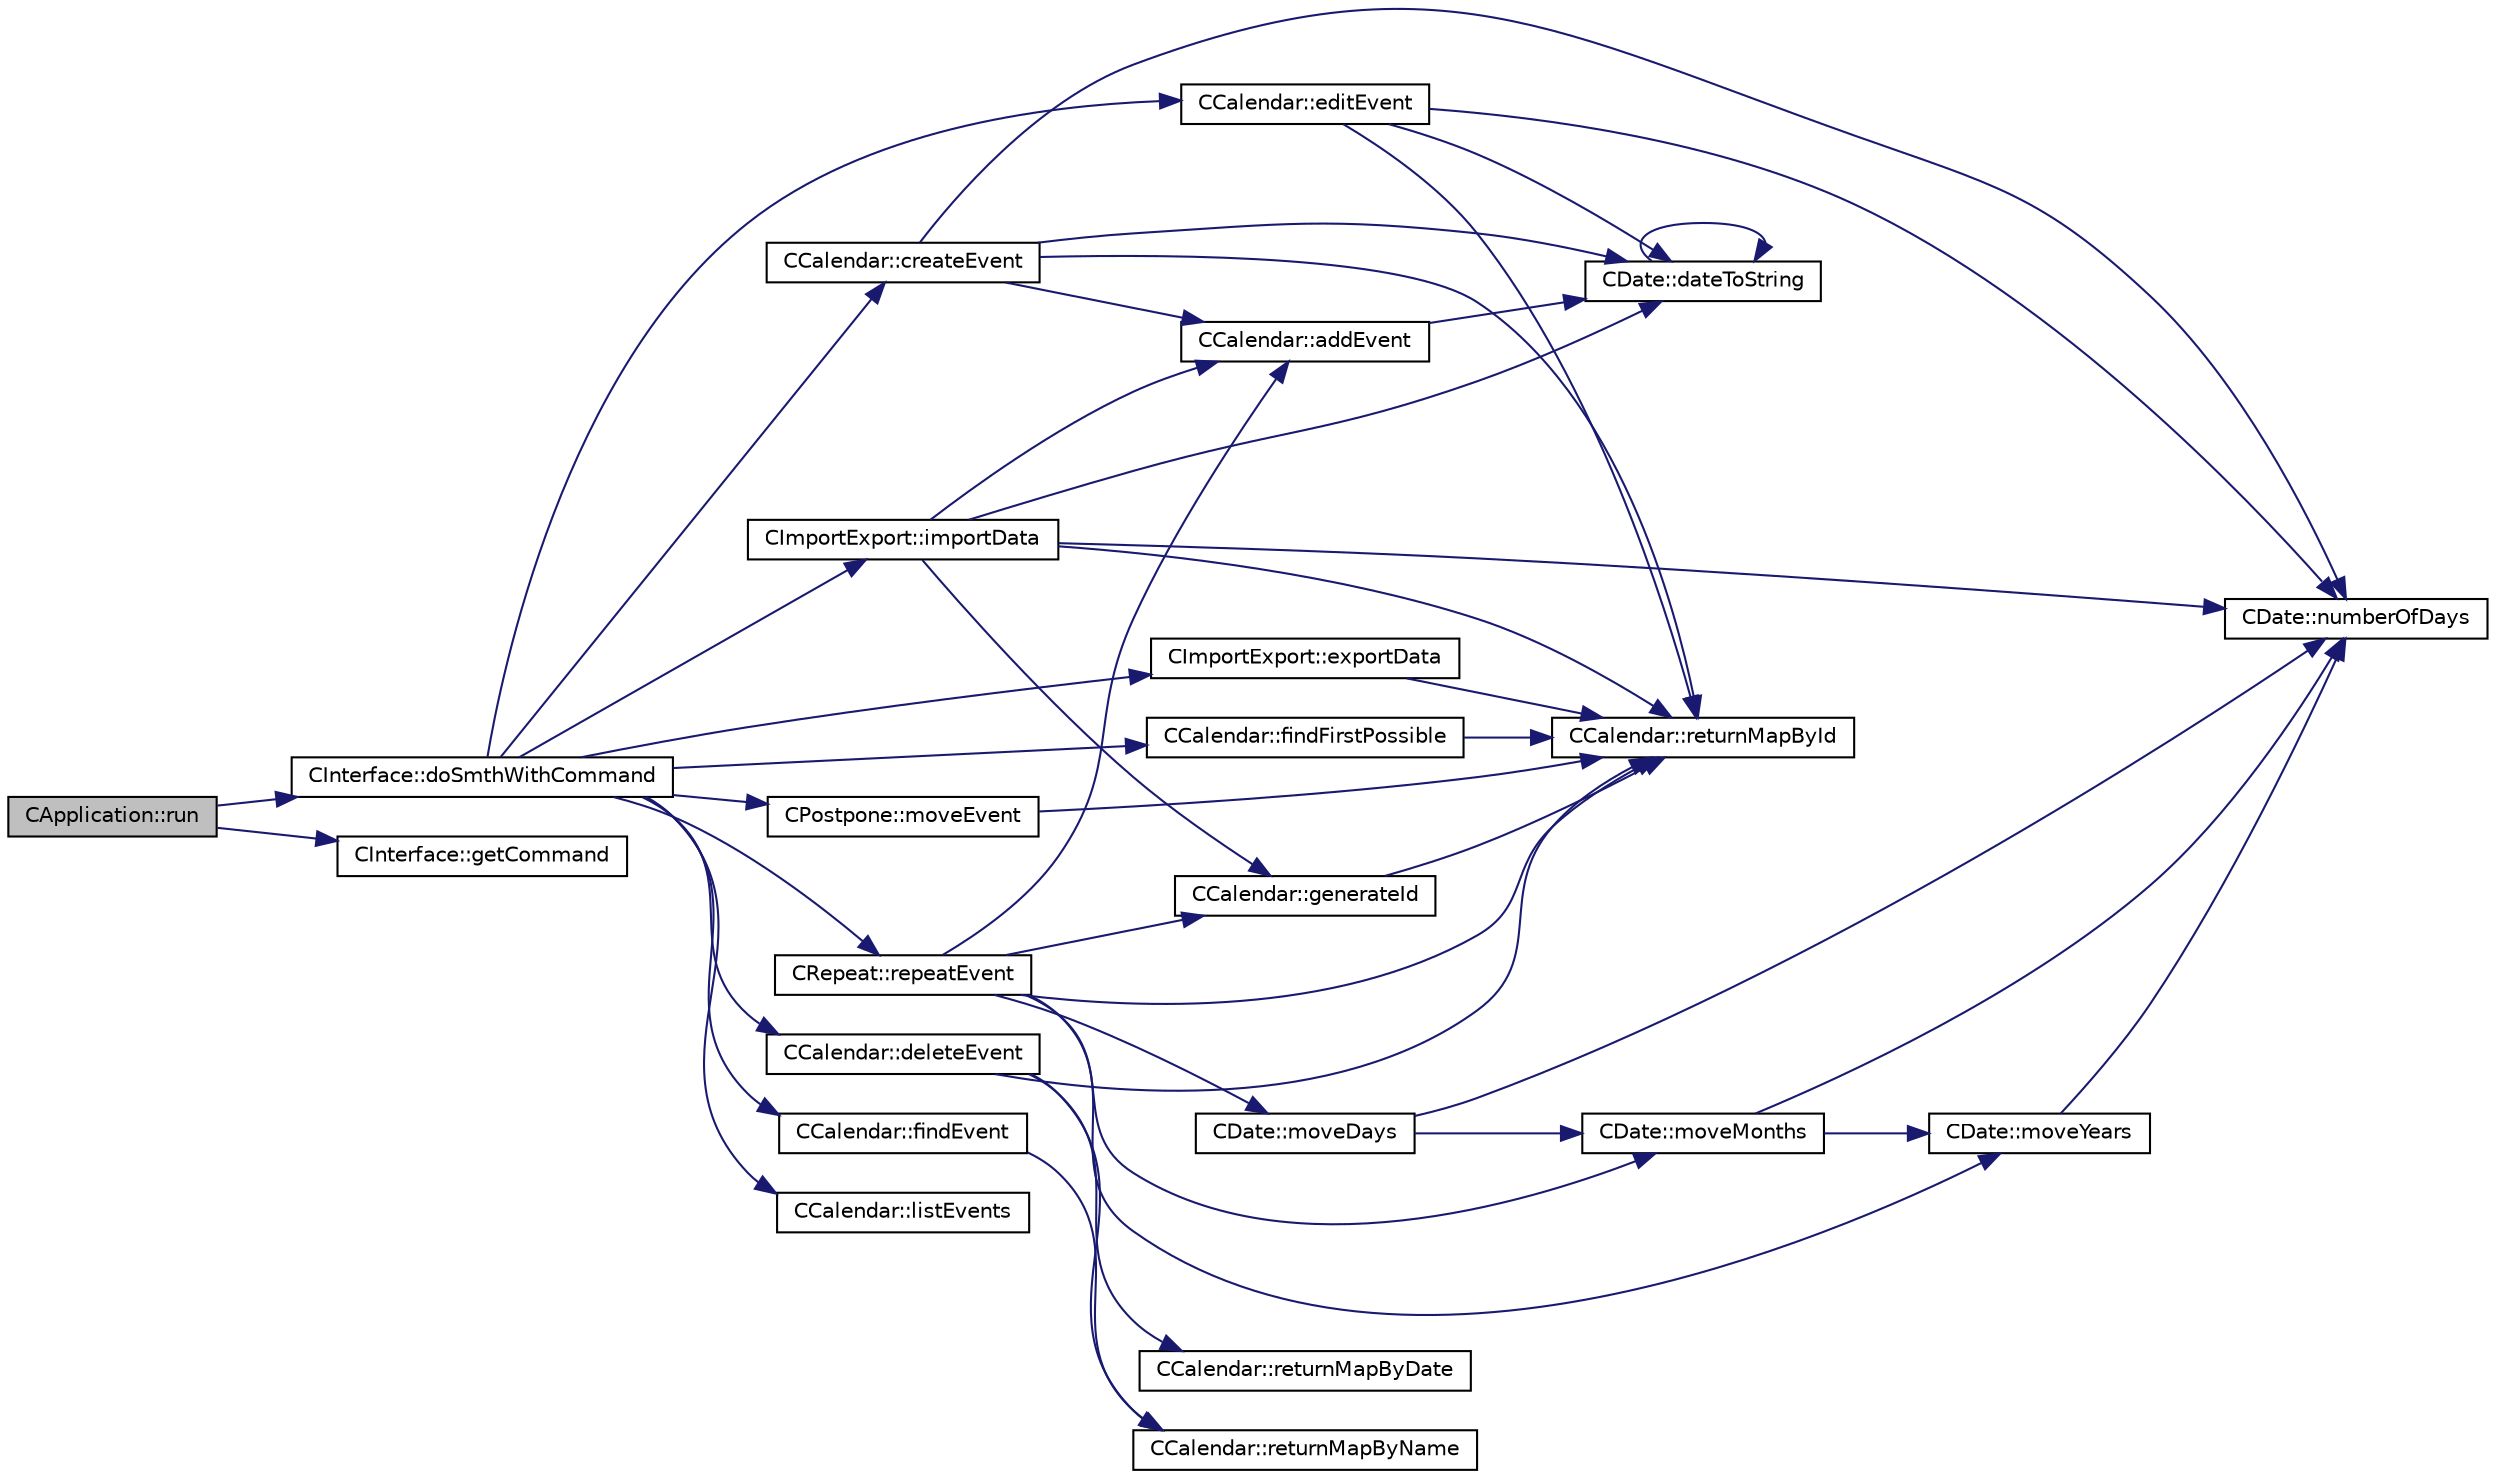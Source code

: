 digraph "CApplication::run"
{
 // LATEX_PDF_SIZE
  edge [fontname="Helvetica",fontsize="10",labelfontname="Helvetica",labelfontsize="10"];
  node [fontname="Helvetica",fontsize="10",shape=record];
  rankdir="LR";
  Node1 [label="CApplication::run",height=0.2,width=0.4,color="black", fillcolor="grey75", style="filled", fontcolor="black",tooltip=" "];
  Node1 -> Node2 [color="midnightblue",fontsize="10",style="solid",fontname="Helvetica"];
  Node2 [label="CInterface::doSmthWithCommand",height=0.2,width=0.4,color="black", fillcolor="white", style="filled",URL="$classCInterface.html#a2d740d4e6053226bb94ffd7e0b3f8d2f",tooltip=" "];
  Node2 -> Node3 [color="midnightblue",fontsize="10",style="solid",fontname="Helvetica"];
  Node3 [label="CCalendar::createEvent",height=0.2,width=0.4,color="black", fillcolor="white", style="filled",URL="$classCCalendar.html#ab40814a65b4e2cb8658c7afc9619255d",tooltip=" "];
  Node3 -> Node4 [color="midnightblue",fontsize="10",style="solid",fontname="Helvetica"];
  Node4 [label="CCalendar::addEvent",height=0.2,width=0.4,color="black", fillcolor="white", style="filled",URL="$classCCalendar.html#abf5f85d44826dd74a70c1aa69f6979e0",tooltip=" "];
  Node4 -> Node5 [color="midnightblue",fontsize="10",style="solid",fontname="Helvetica"];
  Node5 [label="CDate::dateToString",height=0.2,width=0.4,color="black", fillcolor="white", style="filled",URL="$classCDate.html#a423487379fcbc97fa86585126ad8dee9",tooltip=" "];
  Node5 -> Node5 [color="midnightblue",fontsize="10",style="solid",fontname="Helvetica"];
  Node3 -> Node5 [color="midnightblue",fontsize="10",style="solid",fontname="Helvetica"];
  Node3 -> Node6 [color="midnightblue",fontsize="10",style="solid",fontname="Helvetica"];
  Node6 [label="CDate::numberOfDays",height=0.2,width=0.4,color="black", fillcolor="white", style="filled",URL="$classCDate.html#a14125ca46ce83ccd3f4b9d9f873caf6d",tooltip=" "];
  Node3 -> Node7 [color="midnightblue",fontsize="10",style="solid",fontname="Helvetica"];
  Node7 [label="CCalendar::returnMapById",height=0.2,width=0.4,color="black", fillcolor="white", style="filled",URL="$classCCalendar.html#a1120052209755bc9b1aff8b9f5e50eba",tooltip=" "];
  Node2 -> Node8 [color="midnightblue",fontsize="10",style="solid",fontname="Helvetica"];
  Node8 [label="CCalendar::deleteEvent",height=0.2,width=0.4,color="black", fillcolor="white", style="filled",URL="$classCCalendar.html#aca88757244f723aa93194eb42d6626d4",tooltip=" "];
  Node8 -> Node9 [color="midnightblue",fontsize="10",style="solid",fontname="Helvetica"];
  Node9 [label="CCalendar::returnMapByDate",height=0.2,width=0.4,color="black", fillcolor="white", style="filled",URL="$classCCalendar.html#a6dcbdf6dedfadc8905159e522a87cead",tooltip=" "];
  Node8 -> Node7 [color="midnightblue",fontsize="10",style="solid",fontname="Helvetica"];
  Node8 -> Node10 [color="midnightblue",fontsize="10",style="solid",fontname="Helvetica"];
  Node10 [label="CCalendar::returnMapByName",height=0.2,width=0.4,color="black", fillcolor="white", style="filled",URL="$classCCalendar.html#a60b07c55f05e291a077a3521e085e706",tooltip=" "];
  Node2 -> Node11 [color="midnightblue",fontsize="10",style="solid",fontname="Helvetica"];
  Node11 [label="CCalendar::editEvent",height=0.2,width=0.4,color="black", fillcolor="white", style="filled",URL="$classCCalendar.html#a94bad32ae062d80690a838591fb59009",tooltip=" "];
  Node11 -> Node5 [color="midnightblue",fontsize="10",style="solid",fontname="Helvetica"];
  Node11 -> Node6 [color="midnightblue",fontsize="10",style="solid",fontname="Helvetica"];
  Node11 -> Node7 [color="midnightblue",fontsize="10",style="solid",fontname="Helvetica"];
  Node2 -> Node12 [color="midnightblue",fontsize="10",style="solid",fontname="Helvetica"];
  Node12 [label="CImportExport::exportData",height=0.2,width=0.4,color="black", fillcolor="white", style="filled",URL="$classCImportExport.html#abb888d19346757508f59352913ade9de",tooltip=" "];
  Node12 -> Node7 [color="midnightblue",fontsize="10",style="solid",fontname="Helvetica"];
  Node2 -> Node13 [color="midnightblue",fontsize="10",style="solid",fontname="Helvetica"];
  Node13 [label="CCalendar::findEvent",height=0.2,width=0.4,color="black", fillcolor="white", style="filled",URL="$classCCalendar.html#a5f857663aea027ae9d822974eda44d34",tooltip=" "];
  Node13 -> Node10 [color="midnightblue",fontsize="10",style="solid",fontname="Helvetica"];
  Node2 -> Node14 [color="midnightblue",fontsize="10",style="solid",fontname="Helvetica"];
  Node14 [label="CCalendar::findFirstPossible",height=0.2,width=0.4,color="black", fillcolor="white", style="filled",URL="$classCCalendar.html#a193a333a15c459234ffb3ce3b49216fb",tooltip=" "];
  Node14 -> Node7 [color="midnightblue",fontsize="10",style="solid",fontname="Helvetica"];
  Node2 -> Node15 [color="midnightblue",fontsize="10",style="solid",fontname="Helvetica"];
  Node15 [label="CImportExport::importData",height=0.2,width=0.4,color="black", fillcolor="white", style="filled",URL="$classCImportExport.html#a5fd052de6e2947ad73a48bea50a651f6",tooltip=" "];
  Node15 -> Node4 [color="midnightblue",fontsize="10",style="solid",fontname="Helvetica"];
  Node15 -> Node5 [color="midnightblue",fontsize="10",style="solid",fontname="Helvetica"];
  Node15 -> Node16 [color="midnightblue",fontsize="10",style="solid",fontname="Helvetica"];
  Node16 [label="CCalendar::generateId",height=0.2,width=0.4,color="black", fillcolor="white", style="filled",URL="$classCCalendar.html#aff96e01495c697bf4fc33665a495a6c5",tooltip=" "];
  Node16 -> Node7 [color="midnightblue",fontsize="10",style="solid",fontname="Helvetica"];
  Node15 -> Node6 [color="midnightblue",fontsize="10",style="solid",fontname="Helvetica"];
  Node15 -> Node7 [color="midnightblue",fontsize="10",style="solid",fontname="Helvetica"];
  Node2 -> Node17 [color="midnightblue",fontsize="10",style="solid",fontname="Helvetica"];
  Node17 [label="CCalendar::listEvents",height=0.2,width=0.4,color="black", fillcolor="white", style="filled",URL="$classCCalendar.html#a0c2e455c09c8184af4dca3569cf988bb",tooltip=" "];
  Node2 -> Node18 [color="midnightblue",fontsize="10",style="solid",fontname="Helvetica"];
  Node18 [label="CPostpone::moveEvent",height=0.2,width=0.4,color="black", fillcolor="white", style="filled",URL="$classCPostpone.html#ad66e23006a0a88cd87699a2b73ce94d9",tooltip=" "];
  Node18 -> Node7 [color="midnightblue",fontsize="10",style="solid",fontname="Helvetica"];
  Node2 -> Node19 [color="midnightblue",fontsize="10",style="solid",fontname="Helvetica"];
  Node19 [label="CRepeat::repeatEvent",height=0.2,width=0.4,color="black", fillcolor="white", style="filled",URL="$classCRepeat.html#a6bfe547c5e84d11386d48983867cdf74",tooltip=" "];
  Node19 -> Node4 [color="midnightblue",fontsize="10",style="solid",fontname="Helvetica"];
  Node19 -> Node16 [color="midnightblue",fontsize="10",style="solid",fontname="Helvetica"];
  Node19 -> Node20 [color="midnightblue",fontsize="10",style="solid",fontname="Helvetica"];
  Node20 [label="CDate::moveDays",height=0.2,width=0.4,color="black", fillcolor="white", style="filled",URL="$classCDate.html#ac2aa92ab49a1596140726ade42b6060c",tooltip=" "];
  Node20 -> Node21 [color="midnightblue",fontsize="10",style="solid",fontname="Helvetica"];
  Node21 [label="CDate::moveMonths",height=0.2,width=0.4,color="black", fillcolor="white", style="filled",URL="$classCDate.html#a7d7f6deaf151d563e04db09858316f45",tooltip=" "];
  Node21 -> Node22 [color="midnightblue",fontsize="10",style="solid",fontname="Helvetica"];
  Node22 [label="CDate::moveYears",height=0.2,width=0.4,color="black", fillcolor="white", style="filled",URL="$classCDate.html#a2bdbf688ba5fa48f18d1c8e4781f79a0",tooltip=" "];
  Node22 -> Node6 [color="midnightblue",fontsize="10",style="solid",fontname="Helvetica"];
  Node21 -> Node6 [color="midnightblue",fontsize="10",style="solid",fontname="Helvetica"];
  Node20 -> Node6 [color="midnightblue",fontsize="10",style="solid",fontname="Helvetica"];
  Node19 -> Node21 [color="midnightblue",fontsize="10",style="solid",fontname="Helvetica"];
  Node19 -> Node22 [color="midnightblue",fontsize="10",style="solid",fontname="Helvetica"];
  Node19 -> Node7 [color="midnightblue",fontsize="10",style="solid",fontname="Helvetica"];
  Node1 -> Node23 [color="midnightblue",fontsize="10",style="solid",fontname="Helvetica"];
  Node23 [label="CInterface::getCommand",height=0.2,width=0.4,color="black", fillcolor="white", style="filled",URL="$classCInterface.html#a7d908fb713571440519ad4df6ec19619",tooltip=" "];
}

